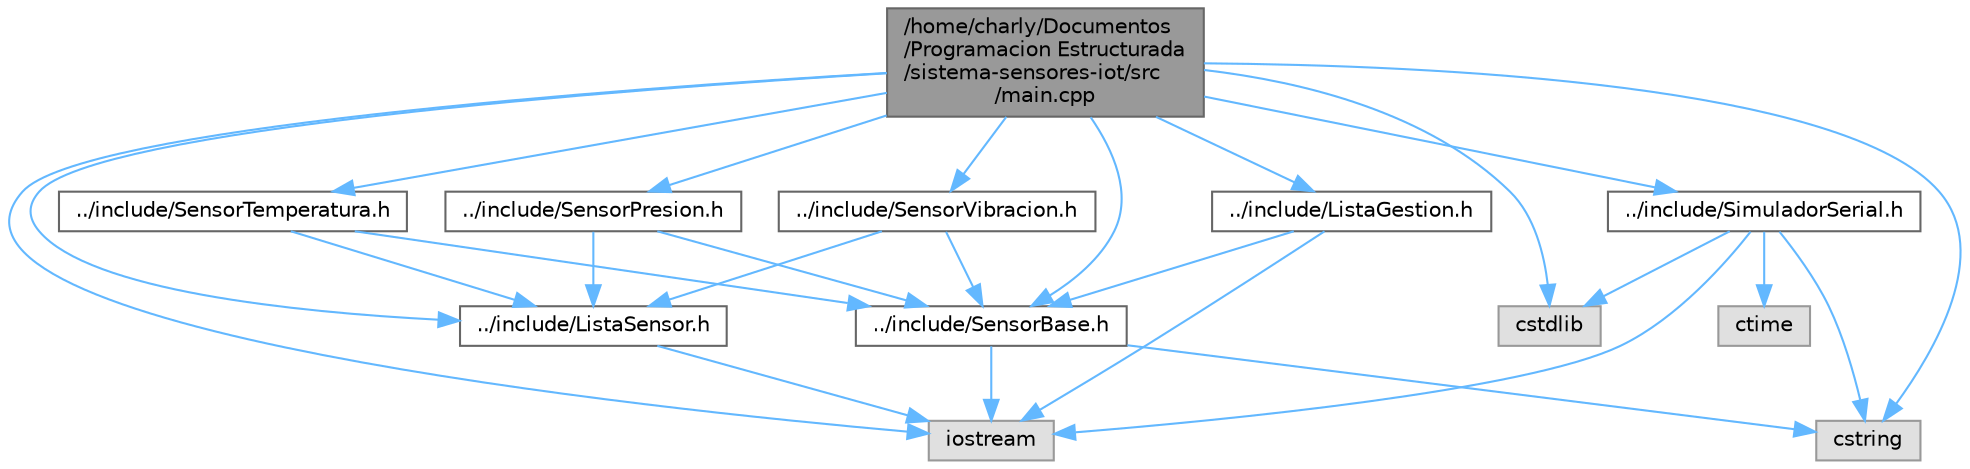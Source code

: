 digraph "/home/charly/Documentos/Programacion Estructurada/sistema-sensores-iot/src/main.cpp"
{
 // INTERACTIVE_SVG=YES
 // LATEX_PDF_SIZE
  bgcolor="transparent";
  edge [fontname=Helvetica,fontsize=10,labelfontname=Helvetica,labelfontsize=10];
  node [fontname=Helvetica,fontsize=10,shape=box,height=0.2,width=0.4];
  Node1 [id="Node000001",label="/home/charly/Documentos\l/Programacion Estructurada\l/sistema-sensores-iot/src\l/main.cpp",height=0.2,width=0.4,color="gray40", fillcolor="grey60", style="filled", fontcolor="black",tooltip="Programa principal SIMPLIFICADO del Sistema IoT."];
  Node1 -> Node2 [id="edge1_Node000001_Node000002",color="steelblue1",style="solid",tooltip=" "];
  Node2 [id="Node000002",label="iostream",height=0.2,width=0.4,color="grey60", fillcolor="#E0E0E0", style="filled",tooltip=" "];
  Node1 -> Node3 [id="edge2_Node000001_Node000003",color="steelblue1",style="solid",tooltip=" "];
  Node3 [id="Node000003",label="cstring",height=0.2,width=0.4,color="grey60", fillcolor="#E0E0E0", style="filled",tooltip=" "];
  Node1 -> Node4 [id="edge3_Node000001_Node000004",color="steelblue1",style="solid",tooltip=" "];
  Node4 [id="Node000004",label="cstdlib",height=0.2,width=0.4,color="grey60", fillcolor="#E0E0E0", style="filled",tooltip=" "];
  Node1 -> Node5 [id="edge4_Node000001_Node000005",color="steelblue1",style="solid",tooltip=" "];
  Node5 [id="Node000005",label="../include/ListaSensor.h",height=0.2,width=0.4,color="grey40", fillcolor="white", style="filled",URL="$ListaSensor_8h.html",tooltip="Lista enlazada genérica para almacenar lecturas de sensores."];
  Node5 -> Node2 [id="edge5_Node000005_Node000002",color="steelblue1",style="solid",tooltip=" "];
  Node1 -> Node6 [id="edge6_Node000001_Node000006",color="steelblue1",style="solid",tooltip=" "];
  Node6 [id="Node000006",label="../include/SensorBase.h",height=0.2,width=0.4,color="grey40", fillcolor="white", style="filled",URL="$SensorBase_8h.html",tooltip="Clase base abstracta para todos los sensores."];
  Node6 -> Node2 [id="edge7_Node000006_Node000002",color="steelblue1",style="solid",tooltip=" "];
  Node6 -> Node3 [id="edge8_Node000006_Node000003",color="steelblue1",style="solid",tooltip=" "];
  Node1 -> Node7 [id="edge9_Node000001_Node000007",color="steelblue1",style="solid",tooltip=" "];
  Node7 [id="Node000007",label="../include/SensorTemperatura.h",height=0.2,width=0.4,color="grey40", fillcolor="white", style="filled",URL="$SensorTemperatura_8h.html",tooltip="Sensor de temperatura (valores flotantes)"];
  Node7 -> Node6 [id="edge10_Node000007_Node000006",color="steelblue1",style="solid",tooltip=" "];
  Node7 -> Node5 [id="edge11_Node000007_Node000005",color="steelblue1",style="solid",tooltip=" "];
  Node1 -> Node8 [id="edge12_Node000001_Node000008",color="steelblue1",style="solid",tooltip=" "];
  Node8 [id="Node000008",label="../include/SensorPresion.h",height=0.2,width=0.4,color="grey40", fillcolor="white", style="filled",URL="$SensorPresion_8h.html",tooltip="Sensor de presión atmosférica (valores enteros)"];
  Node8 -> Node6 [id="edge13_Node000008_Node000006",color="steelblue1",style="solid",tooltip=" "];
  Node8 -> Node5 [id="edge14_Node000008_Node000005",color="steelblue1",style="solid",tooltip=" "];
  Node1 -> Node9 [id="edge15_Node000001_Node000009",color="steelblue1",style="solid",tooltip=" "];
  Node9 [id="Node000009",label="../include/SensorVibracion.h",height=0.2,width=0.4,color="grey40", fillcolor="white", style="filled",URL="$SensorVibracion_8h.html",tooltip="Sensor de vibración (valores enteros)"];
  Node9 -> Node6 [id="edge16_Node000009_Node000006",color="steelblue1",style="solid",tooltip=" "];
  Node9 -> Node5 [id="edge17_Node000009_Node000005",color="steelblue1",style="solid",tooltip=" "];
  Node1 -> Node10 [id="edge18_Node000001_Node000010",color="steelblue1",style="solid",tooltip=" "];
  Node10 [id="Node000010",label="../include/ListaGestion.h",height=0.2,width=0.4,color="grey40", fillcolor="white", style="filled",URL="$ListaGestion_8h.html",tooltip="Lista polimórfica para gestionar sensores."];
  Node10 -> Node6 [id="edge19_Node000010_Node000006",color="steelblue1",style="solid",tooltip=" "];
  Node10 -> Node2 [id="edge20_Node000010_Node000002",color="steelblue1",style="solid",tooltip=" "];
  Node1 -> Node11 [id="edge21_Node000001_Node000011",color="steelblue1",style="solid",tooltip=" "];
  Node11 [id="Node000011",label="../include/SimuladorSerial.h",height=0.2,width=0.4,color="grey40", fillcolor="white", style="filled",URL="$SimuladorSerial_8h.html",tooltip="Simulador de comunicación serial Arduino."];
  Node11 -> Node2 [id="edge22_Node000011_Node000002",color="steelblue1",style="solid",tooltip=" "];
  Node11 -> Node4 [id="edge23_Node000011_Node000004",color="steelblue1",style="solid",tooltip=" "];
  Node11 -> Node12 [id="edge24_Node000011_Node000012",color="steelblue1",style="solid",tooltip=" "];
  Node12 [id="Node000012",label="ctime",height=0.2,width=0.4,color="grey60", fillcolor="#E0E0E0", style="filled",tooltip=" "];
  Node11 -> Node3 [id="edge25_Node000011_Node000003",color="steelblue1",style="solid",tooltip=" "];
}
